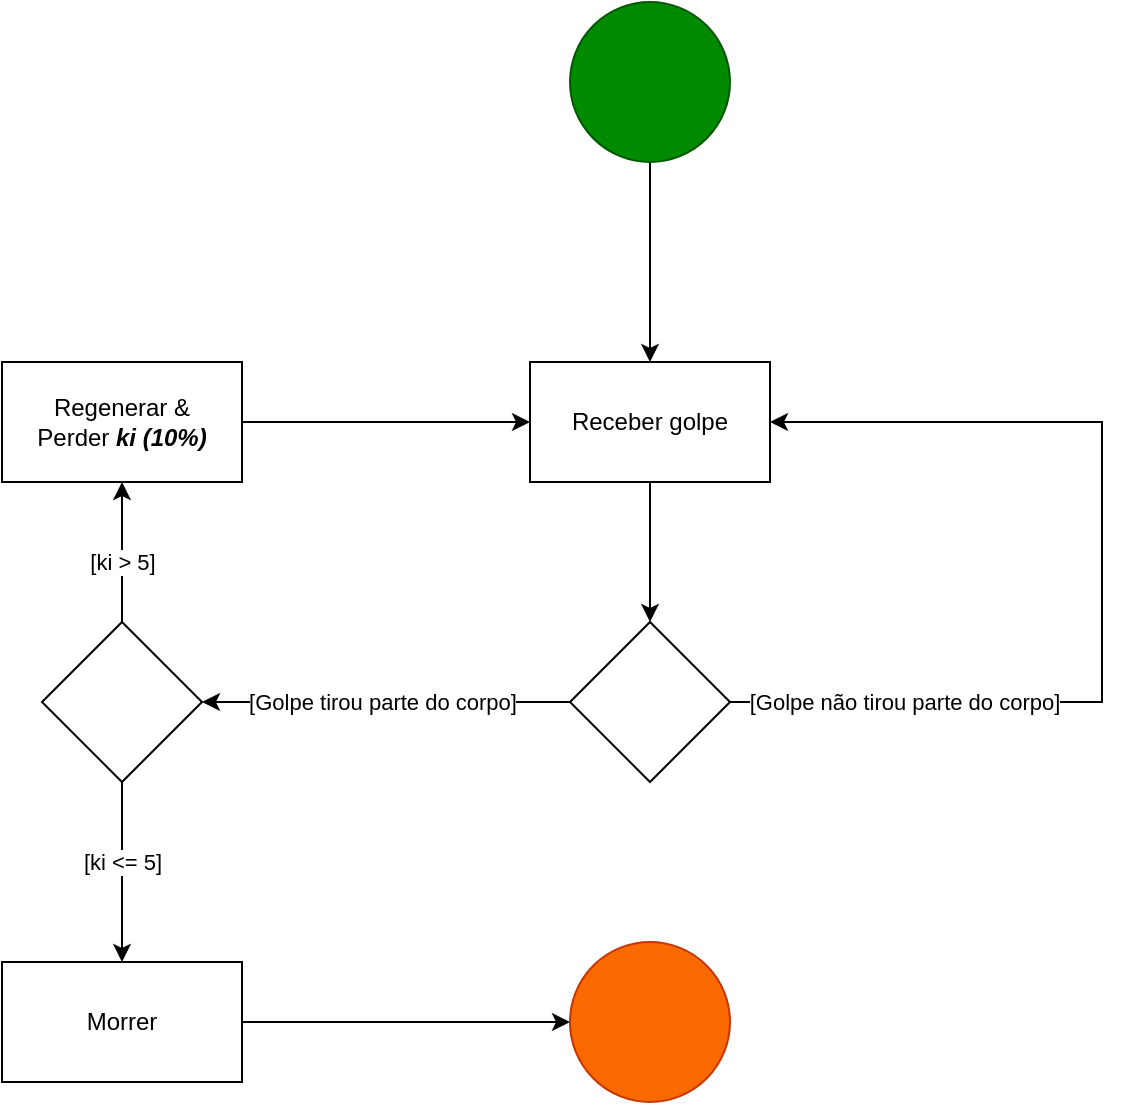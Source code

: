 <mxfile version="21.6.8" type="device" pages="3">
  <diagram name="exerc 8" id="U9uFGsw3nrmO2XLLe_0h">
    <mxGraphModel dx="1332" dy="480" grid="1" gridSize="10" guides="1" tooltips="1" connect="1" arrows="1" fold="1" page="1" pageScale="1" pageWidth="827" pageHeight="1169" math="0" shadow="0">
      <root>
        <mxCell id="0" />
        <mxCell id="1" parent="0" />
        <mxCell id="5GacxcIrV0QUZWpH4aSg-4" value="" style="edgeStyle=orthogonalEdgeStyle;rounded=0;orthogonalLoop=1;jettySize=auto;html=1;" parent="1" source="5GacxcIrV0QUZWpH4aSg-2" target="5GacxcIrV0QUZWpH4aSg-3" edge="1">
          <mxGeometry relative="1" as="geometry" />
        </mxCell>
        <mxCell id="5GacxcIrV0QUZWpH4aSg-2" value="" style="ellipse;whiteSpace=wrap;html=1;fillColor=#008a00;fontColor=#ffffff;strokeColor=#005700;" parent="1" vertex="1">
          <mxGeometry x="374" y="40" width="80" height="80" as="geometry" />
        </mxCell>
        <mxCell id="5GacxcIrV0QUZWpH4aSg-13" value="" style="edgeStyle=orthogonalEdgeStyle;rounded=0;orthogonalLoop=1;jettySize=auto;html=1;" parent="1" source="5GacxcIrV0QUZWpH4aSg-3" target="5GacxcIrV0QUZWpH4aSg-12" edge="1">
          <mxGeometry relative="1" as="geometry" />
        </mxCell>
        <mxCell id="5GacxcIrV0QUZWpH4aSg-3" value="Receber golpe" style="whiteSpace=wrap;html=1;" parent="1" vertex="1">
          <mxGeometry x="354" y="220" width="120" height="60" as="geometry" />
        </mxCell>
        <mxCell id="5GacxcIrV0QUZWpH4aSg-16" value="" style="edgeStyle=orthogonalEdgeStyle;rounded=0;orthogonalLoop=1;jettySize=auto;html=1;entryX=1;entryY=0.5;entryDx=0;entryDy=0;" parent="1" source="5GacxcIrV0QUZWpH4aSg-12" target="5GacxcIrV0QUZWpH4aSg-18" edge="1">
          <mxGeometry relative="1" as="geometry">
            <mxPoint x="200" y="390" as="targetPoint" />
          </mxGeometry>
        </mxCell>
        <mxCell id="5GacxcIrV0QUZWpH4aSg-17" value="[Golpe tirou parte do corpo]" style="edgeLabel;html=1;align=center;verticalAlign=middle;resizable=0;points=[];" parent="5GacxcIrV0QUZWpH4aSg-16" vertex="1" connectable="0">
          <mxGeometry x="0.081" y="-1" relative="1" as="geometry">
            <mxPoint x="5" y="1" as="offset" />
          </mxGeometry>
        </mxCell>
        <mxCell id="5GacxcIrV0QUZWpH4aSg-24" style="edgeStyle=orthogonalEdgeStyle;rounded=0;orthogonalLoop=1;jettySize=auto;html=1;exitX=1;exitY=0.5;exitDx=0;exitDy=0;entryX=1;entryY=0.5;entryDx=0;entryDy=0;" parent="1" source="5GacxcIrV0QUZWpH4aSg-12" target="5GacxcIrV0QUZWpH4aSg-3" edge="1">
          <mxGeometry relative="1" as="geometry">
            <Array as="points">
              <mxPoint x="640" y="390" />
              <mxPoint x="640" y="250" />
            </Array>
          </mxGeometry>
        </mxCell>
        <mxCell id="5GacxcIrV0QUZWpH4aSg-25" value="[Golpe não tirou parte do corpo]" style="edgeLabel;html=1;align=center;verticalAlign=middle;resizable=0;points=[];" parent="5GacxcIrV0QUZWpH4aSg-24" vertex="1" connectable="0">
          <mxGeometry x="-0.677" relative="1" as="geometry">
            <mxPoint x="7" as="offset" />
          </mxGeometry>
        </mxCell>
        <mxCell id="5GacxcIrV0QUZWpH4aSg-12" value="" style="rhombus;whiteSpace=wrap;html=1;" parent="1" vertex="1">
          <mxGeometry x="374" y="350" width="80" height="80" as="geometry" />
        </mxCell>
        <mxCell id="5GacxcIrV0QUZWpH4aSg-22" value="" style="edgeStyle=orthogonalEdgeStyle;rounded=0;orthogonalLoop=1;jettySize=auto;html=1;" parent="1" source="5GacxcIrV0QUZWpH4aSg-18" target="5GacxcIrV0QUZWpH4aSg-21" edge="1">
          <mxGeometry relative="1" as="geometry" />
        </mxCell>
        <mxCell id="5GacxcIrV0QUZWpH4aSg-23" value="[ki &amp;gt; 5]" style="edgeLabel;html=1;align=center;verticalAlign=middle;resizable=0;points=[];" parent="5GacxcIrV0QUZWpH4aSg-22" vertex="1" connectable="0">
          <mxGeometry x="-0.133" y="-1" relative="1" as="geometry">
            <mxPoint x="-1" as="offset" />
          </mxGeometry>
        </mxCell>
        <mxCell id="5GacxcIrV0QUZWpH4aSg-27" value="" style="edgeStyle=orthogonalEdgeStyle;rounded=0;orthogonalLoop=1;jettySize=auto;html=1;" parent="1" source="5GacxcIrV0QUZWpH4aSg-18" target="5GacxcIrV0QUZWpH4aSg-26" edge="1">
          <mxGeometry relative="1" as="geometry" />
        </mxCell>
        <mxCell id="5GacxcIrV0QUZWpH4aSg-28" value="[ki &amp;lt;= 5]" style="edgeLabel;html=1;align=center;verticalAlign=middle;resizable=0;points=[];" parent="5GacxcIrV0QUZWpH4aSg-27" vertex="1" connectable="0">
          <mxGeometry x="-0.222" y="-1" relative="1" as="geometry">
            <mxPoint x="1" y="5" as="offset" />
          </mxGeometry>
        </mxCell>
        <mxCell id="5GacxcIrV0QUZWpH4aSg-18" value="" style="rhombus;whiteSpace=wrap;html=1;" parent="1" vertex="1">
          <mxGeometry x="110" y="350" width="80" height="80" as="geometry" />
        </mxCell>
        <mxCell id="5GacxcIrV0QUZWpH4aSg-29" style="edgeStyle=orthogonalEdgeStyle;rounded=0;orthogonalLoop=1;jettySize=auto;html=1;exitX=1;exitY=0.5;exitDx=0;exitDy=0;entryX=0;entryY=0.5;entryDx=0;entryDy=0;" parent="1" source="5GacxcIrV0QUZWpH4aSg-21" target="5GacxcIrV0QUZWpH4aSg-3" edge="1">
          <mxGeometry relative="1" as="geometry" />
        </mxCell>
        <mxCell id="5GacxcIrV0QUZWpH4aSg-21" value="Regenerar &amp;amp; Perder&amp;nbsp;&lt;i&gt;&lt;b&gt;ki (10%)&lt;/b&gt;&lt;/i&gt;" style="whiteSpace=wrap;html=1;" parent="1" vertex="1">
          <mxGeometry x="90" y="220" width="120" height="60" as="geometry" />
        </mxCell>
        <mxCell id="5GacxcIrV0QUZWpH4aSg-31" value="" style="edgeStyle=orthogonalEdgeStyle;rounded=0;orthogonalLoop=1;jettySize=auto;html=1;" parent="1" source="5GacxcIrV0QUZWpH4aSg-26" target="5GacxcIrV0QUZWpH4aSg-30" edge="1">
          <mxGeometry relative="1" as="geometry" />
        </mxCell>
        <mxCell id="5GacxcIrV0QUZWpH4aSg-26" value="Morrer" style="whiteSpace=wrap;html=1;" parent="1" vertex="1">
          <mxGeometry x="90" y="520" width="120" height="60" as="geometry" />
        </mxCell>
        <mxCell id="5GacxcIrV0QUZWpH4aSg-30" value="" style="ellipse;whiteSpace=wrap;html=1;fillColor=#fa6800;fontColor=#000000;strokeColor=#C73500;" parent="1" vertex="1">
          <mxGeometry x="374" y="510" width="80" height="80" as="geometry" />
        </mxCell>
      </root>
    </mxGraphModel>
  </diagram>
  <diagram id="gc-FtxE8wfaKCQJIK6CW" name="exerc 7">
    <mxGraphModel dx="1332" dy="480" grid="1" gridSize="10" guides="1" tooltips="1" connect="1" arrows="1" fold="1" page="1" pageScale="1" pageWidth="827" pageHeight="1169" math="0" shadow="0">
      <root>
        <mxCell id="0" />
        <mxCell id="1" parent="0" />
        <mxCell id="dGKnOj-TrOt1qwUYdOFK-3" value="" style="edgeStyle=orthogonalEdgeStyle;rounded=0;orthogonalLoop=1;jettySize=auto;html=1;" parent="1" source="dGKnOj-TrOt1qwUYdOFK-1" target="dGKnOj-TrOt1qwUYdOFK-2" edge="1">
          <mxGeometry relative="1" as="geometry" />
        </mxCell>
        <mxCell id="dGKnOj-TrOt1qwUYdOFK-1" value="" style="ellipse;whiteSpace=wrap;html=1;fillColor=#008a00;fontColor=#ffffff;strokeColor=#005700;" parent="1" vertex="1">
          <mxGeometry x="374" y="20" width="80" height="80" as="geometry" />
        </mxCell>
        <mxCell id="dGKnOj-TrOt1qwUYdOFK-5" value="" style="edgeStyle=orthogonalEdgeStyle;rounded=0;orthogonalLoop=1;jettySize=auto;html=1;" parent="1" source="dGKnOj-TrOt1qwUYdOFK-2" target="dGKnOj-TrOt1qwUYdOFK-4" edge="1">
          <mxGeometry relative="1" as="geometry" />
        </mxCell>
        <mxCell id="dGKnOj-TrOt1qwUYdOFK-2" value="Ler salário&lt;br&gt;&lt;br&gt;&lt;b&gt;[salario]&lt;/b&gt;" style="whiteSpace=wrap;html=1;" parent="1" vertex="1">
          <mxGeometry x="354" y="190" width="120" height="60" as="geometry" />
        </mxCell>
        <mxCell id="dGKnOj-TrOt1qwUYdOFK-7" value="" style="edgeStyle=orthogonalEdgeStyle;rounded=0;orthogonalLoop=1;jettySize=auto;html=1;" parent="1" source="dGKnOj-TrOt1qwUYdOFK-4" target="dGKnOj-TrOt1qwUYdOFK-6" edge="1">
          <mxGeometry relative="1" as="geometry" />
        </mxCell>
        <mxCell id="dGKnOj-TrOt1qwUYdOFK-4" value="Ler valor da faculdade&lt;br&gt;&lt;br&gt;&lt;b&gt;[boleto]&lt;/b&gt;" style="whiteSpace=wrap;html=1;" parent="1" vertex="1">
          <mxGeometry x="346" y="330" width="136" height="60" as="geometry" />
        </mxCell>
        <mxCell id="dGKnOj-TrOt1qwUYdOFK-9" value="" style="edgeStyle=orthogonalEdgeStyle;rounded=0;orthogonalLoop=1;jettySize=auto;html=1;" parent="1" source="dGKnOj-TrOt1qwUYdOFK-6" target="dGKnOj-TrOt1qwUYdOFK-8" edge="1">
          <mxGeometry relative="1" as="geometry" />
        </mxCell>
        <mxCell id="dGKnOj-TrOt1qwUYdOFK-6" value="Calcular média diária&lt;br&gt;&lt;br&gt;(salario - faculdade)/30&lt;br&gt;&lt;br&gt;&lt;b&gt;[media]&lt;/b&gt;" style="whiteSpace=wrap;html=1;" parent="1" vertex="1">
          <mxGeometry x="342" y="450" width="144" height="80" as="geometry" />
        </mxCell>
        <mxCell id="dGKnOj-TrOt1qwUYdOFK-11" value="" style="edgeStyle=orthogonalEdgeStyle;rounded=0;orthogonalLoop=1;jettySize=auto;html=1;" parent="1" source="dGKnOj-TrOt1qwUYdOFK-8" target="dGKnOj-TrOt1qwUYdOFK-10" edge="1">
          <mxGeometry relative="1" as="geometry" />
        </mxCell>
        <mxCell id="dGKnOj-TrOt1qwUYdOFK-23" value="[Caso &lt;b&gt;media &amp;lt; 15]&lt;/b&gt;" style="edgeLabel;html=1;align=center;verticalAlign=middle;resizable=0;points=[];" parent="dGKnOj-TrOt1qwUYdOFK-11" vertex="1" connectable="0">
          <mxGeometry x="-0.065" y="-2" relative="1" as="geometry">
            <mxPoint y="-2" as="offset" />
          </mxGeometry>
        </mxCell>
        <mxCell id="dGKnOj-TrOt1qwUYdOFK-15" value="" style="edgeStyle=orthogonalEdgeStyle;rounded=0;orthogonalLoop=1;jettySize=auto;html=1;" parent="1" source="dGKnOj-TrOt1qwUYdOFK-8" target="dGKnOj-TrOt1qwUYdOFK-14" edge="1">
          <mxGeometry relative="1" as="geometry" />
        </mxCell>
        <mxCell id="dGKnOj-TrOt1qwUYdOFK-26" value="[Caso &lt;b&gt;media &amp;gt;=15&amp;nbsp; &amp;amp;&amp;amp; media &amp;lt;=20&lt;/b&gt;]" style="edgeLabel;html=1;align=center;verticalAlign=middle;resizable=0;points=[];" parent="dGKnOj-TrOt1qwUYdOFK-15" vertex="1" connectable="0">
          <mxGeometry x="-0.012" relative="1" as="geometry">
            <mxPoint as="offset" />
          </mxGeometry>
        </mxCell>
        <mxCell id="dGKnOj-TrOt1qwUYdOFK-18" style="edgeStyle=orthogonalEdgeStyle;rounded=0;orthogonalLoop=1;jettySize=auto;html=1;exitX=0;exitY=1;exitDx=0;exitDy=0;entryX=1;entryY=0.5;entryDx=0;entryDy=0;" parent="1" source="dGKnOj-TrOt1qwUYdOFK-8" target="dGKnOj-TrOt1qwUYdOFK-12" edge="1">
          <mxGeometry relative="1" as="geometry">
            <Array as="points">
              <mxPoint x="394" y="790" />
            </Array>
          </mxGeometry>
        </mxCell>
        <mxCell id="dGKnOj-TrOt1qwUYdOFK-27" value="[Caso &lt;b&gt;media &amp;gt;20 &amp;amp;&amp;amp; media &amp;lt;25&lt;/b&gt;]" style="edgeLabel;html=1;align=center;verticalAlign=middle;resizable=0;points=[];" parent="dGKnOj-TrOt1qwUYdOFK-18" vertex="1" connectable="0">
          <mxGeometry x="0.415" y="-2" relative="1" as="geometry">
            <mxPoint as="offset" />
          </mxGeometry>
        </mxCell>
        <mxCell id="dGKnOj-TrOt1qwUYdOFK-19" style="edgeStyle=orthogonalEdgeStyle;rounded=0;orthogonalLoop=1;jettySize=auto;html=1;exitX=1;exitY=1;exitDx=0;exitDy=0;entryX=0;entryY=0.5;entryDx=0;entryDy=0;" parent="1" source="dGKnOj-TrOt1qwUYdOFK-8" target="dGKnOj-TrOt1qwUYdOFK-16" edge="1">
          <mxGeometry relative="1" as="geometry">
            <Array as="points">
              <mxPoint x="434" y="790" />
            </Array>
          </mxGeometry>
        </mxCell>
        <mxCell id="dGKnOj-TrOt1qwUYdOFK-28" value="[Caso &lt;b&gt;media &amp;gt;=25 &amp;amp;&amp;amp; media &amp;lt;=30&lt;/b&gt;]" style="edgeLabel;html=1;align=center;verticalAlign=middle;resizable=0;points=[];" parent="dGKnOj-TrOt1qwUYdOFK-19" vertex="1" connectable="0">
          <mxGeometry x="0.272" y="2" relative="1" as="geometry">
            <mxPoint x="16" as="offset" />
          </mxGeometry>
        </mxCell>
        <mxCell id="dGKnOj-TrOt1qwUYdOFK-30" style="edgeStyle=orthogonalEdgeStyle;rounded=0;orthogonalLoop=1;jettySize=auto;html=1;exitX=0.5;exitY=1;exitDx=0;exitDy=0;entryX=0.5;entryY=0;entryDx=0;entryDy=0;" parent="1" source="dGKnOj-TrOt1qwUYdOFK-8" target="dGKnOj-TrOt1qwUYdOFK-29" edge="1">
          <mxGeometry relative="1" as="geometry" />
        </mxCell>
        <mxCell id="7to-F0lRh35ZkX9KQ-D5-1" value="[Caso media &amp;gt; 30]" style="edgeLabel;html=1;align=center;verticalAlign=middle;resizable=0;points=[];" parent="dGKnOj-TrOt1qwUYdOFK-30" vertex="1" connectable="0">
          <mxGeometry x="0.609" y="3" relative="1" as="geometry">
            <mxPoint as="offset" />
          </mxGeometry>
        </mxCell>
        <mxCell id="dGKnOj-TrOt1qwUYdOFK-8" value="" style="rhombus;whiteSpace=wrap;html=1;" parent="1" vertex="1">
          <mxGeometry x="374" y="600" width="80" height="80" as="geometry" />
        </mxCell>
        <mxCell id="dGKnOj-TrOt1qwUYdOFK-32" style="edgeStyle=orthogonalEdgeStyle;rounded=0;orthogonalLoop=1;jettySize=auto;html=1;exitX=1;exitY=0.5;exitDx=0;exitDy=0;entryX=1;entryY=0.5;entryDx=0;entryDy=0;" parent="1" source="dGKnOj-TrOt1qwUYdOFK-10" target="dGKnOj-TrOt1qwUYdOFK-31" edge="1">
          <mxGeometry relative="1" as="geometry" />
        </mxCell>
        <mxCell id="dGKnOj-TrOt1qwUYdOFK-10" value="Exibir&amp;nbsp;“#controletotal”&lt;span style=&quot;box-sizing: border-box; font-family: &amp;quot;Exo 2&amp;quot;, Barlow; color: rgb(3, 27, 78); font-size: 14px; text-align: left; background-color: rgb(255, 255, 255);&quot; data-ccp-props=&quot;{&amp;quot;201341983&amp;quot;:0,&amp;quot;335559739&amp;quot;:120,&amp;quot;335559740&amp;quot;:276}&quot;&gt;&amp;nbsp;&lt;/span&gt;" style="whiteSpace=wrap;html=1;" parent="1" vertex="1">
          <mxGeometry x="640" y="610" width="130" height="60" as="geometry" />
        </mxCell>
        <mxCell id="dGKnOj-TrOt1qwUYdOFK-36" style="edgeStyle=orthogonalEdgeStyle;rounded=0;orthogonalLoop=1;jettySize=auto;html=1;exitX=0.5;exitY=1;exitDx=0;exitDy=0;entryX=0;entryY=0.35;entryDx=0;entryDy=0;entryPerimeter=0;" parent="1" source="dGKnOj-TrOt1qwUYdOFK-12" target="dGKnOj-TrOt1qwUYdOFK-31" edge="1">
          <mxGeometry relative="1" as="geometry" />
        </mxCell>
        <mxCell id="dGKnOj-TrOt1qwUYdOFK-12" value="Exibir&lt;br&gt;“#cinemanamorada”&lt;span style=&quot;box-sizing: border-box; font-family: &amp;quot;Exo 2&amp;quot;, Barlow; color: rgb(3, 27, 78); font-size: 14px; text-align: left; background-color: rgb(255, 255, 255);&quot; data-ccp-props=&quot;{&amp;quot;201341983&amp;quot;:0,&amp;quot;335559739&amp;quot;:120,&amp;quot;335559740&amp;quot;:276}&quot;&gt;&amp;nbsp;&lt;/span&gt;" style="whiteSpace=wrap;html=1;" parent="1" vertex="1">
          <mxGeometry x="45" y="760" width="120" height="60" as="geometry" />
        </mxCell>
        <mxCell id="dGKnOj-TrOt1qwUYdOFK-35" style="edgeStyle=orthogonalEdgeStyle;rounded=0;orthogonalLoop=1;jettySize=auto;html=1;exitX=0;exitY=0.5;exitDx=0;exitDy=0;entryX=0;entryY=0.5;entryDx=0;entryDy=0;" parent="1" source="dGKnOj-TrOt1qwUYdOFK-14" target="dGKnOj-TrOt1qwUYdOFK-31" edge="1">
          <mxGeometry relative="1" as="geometry" />
        </mxCell>
        <mxCell id="dGKnOj-TrOt1qwUYdOFK-14" value="Exibir&lt;br&gt;“#ragazzonosabado”&lt;span style=&quot;box-sizing: border-box; font-family: &amp;quot;Exo 2&amp;quot;, Barlow; color: rgb(3, 27, 78); font-size: 14px; text-align: left; background-color: rgb(255, 255, 255);&quot; data-ccp-props=&quot;{&amp;quot;201341983&amp;quot;:0,&amp;quot;335559739&amp;quot;:120,&amp;quot;335559740&amp;quot;:276}&quot;&gt;&amp;nbsp;&lt;/span&gt;" style="whiteSpace=wrap;html=1;" parent="1" vertex="1">
          <mxGeometry x="40" y="610" width="130" height="60" as="geometry" />
        </mxCell>
        <mxCell id="dGKnOj-TrOt1qwUYdOFK-33" style="edgeStyle=orthogonalEdgeStyle;rounded=0;orthogonalLoop=1;jettySize=auto;html=1;exitX=0.5;exitY=1;exitDx=0;exitDy=0;entryX=0.988;entryY=0.338;entryDx=0;entryDy=0;entryPerimeter=0;" parent="1" source="dGKnOj-TrOt1qwUYdOFK-16" target="dGKnOj-TrOt1qwUYdOFK-31" edge="1">
          <mxGeometry relative="1" as="geometry" />
        </mxCell>
        <mxCell id="dGKnOj-TrOt1qwUYdOFK-16" value="Exibir&amp;nbsp;&lt;br&gt;“#novogame”&lt;span style=&quot;box-sizing: border-box; font-family: &amp;quot;Exo 2&amp;quot;, Barlow; color: rgb(3, 27, 78); font-size: 14px; text-align: left; background-color: rgb(255, 255, 255);&quot; data-ccp-props=&quot;{&amp;quot;201341983&amp;quot;:0,&amp;quot;335559739&amp;quot;:120,&amp;quot;335559740&amp;quot;:276}&quot;&gt;&amp;nbsp;&lt;/span&gt;" style="whiteSpace=wrap;html=1;" parent="1" vertex="1">
          <mxGeometry x="650" y="760" width="120" height="60" as="geometry" />
        </mxCell>
        <mxCell id="dGKnOj-TrOt1qwUYdOFK-34" style="edgeStyle=orthogonalEdgeStyle;rounded=0;orthogonalLoop=1;jettySize=auto;html=1;exitX=0.5;exitY=1;exitDx=0;exitDy=0;entryX=0.5;entryY=0;entryDx=0;entryDy=0;" parent="1" source="dGKnOj-TrOt1qwUYdOFK-29" target="dGKnOj-TrOt1qwUYdOFK-31" edge="1">
          <mxGeometry relative="1" as="geometry" />
        </mxCell>
        <mxCell id="dGKnOj-TrOt1qwUYdOFK-29" value="Exibir&lt;br&gt;“#tobonito”&lt;span style=&quot;box-sizing: border-box; font-family: &amp;quot;Exo 2&amp;quot;, Barlow; color: rgb(3, 27, 78); font-size: 14px; text-align: left; background-color: rgb(255, 255, 255);&quot; data-ccp-props=&quot;{&amp;quot;201341983&amp;quot;:0,&amp;quot;335559739&amp;quot;:120,&amp;quot;335559740&amp;quot;:276}&quot;&gt;&amp;nbsp;&lt;/span&gt;" style="whiteSpace=wrap;html=1;" parent="1" vertex="1">
          <mxGeometry x="354" y="900" width="120" height="60" as="geometry" />
        </mxCell>
        <mxCell id="dGKnOj-TrOt1qwUYdOFK-31" value="" style="ellipse;whiteSpace=wrap;html=1;fillColor=#fa6800;fontColor=#000000;strokeColor=#C73500;" parent="1" vertex="1">
          <mxGeometry x="374" y="990" width="80" height="80" as="geometry" />
        </mxCell>
      </root>
    </mxGraphModel>
  </diagram>
  <diagram id="s30xFYEBHVhMNdu9FqXy" name="exerc 9">
    <mxGraphModel dx="880" dy="446" grid="1" gridSize="10" guides="1" tooltips="1" connect="1" arrows="1" fold="1" page="1" pageScale="1" pageWidth="827" pageHeight="1169" math="0" shadow="0">
      <root>
        <mxCell id="0" />
        <mxCell id="1" parent="0" />
        <mxCell id="0FrimoAEe9XF9UaPfHPQ-3" value="" style="edgeStyle=orthogonalEdgeStyle;rounded=0;orthogonalLoop=1;jettySize=auto;html=1;" parent="1" source="0FrimoAEe9XF9UaPfHPQ-1" target="0FrimoAEe9XF9UaPfHPQ-2" edge="1">
          <mxGeometry relative="1" as="geometry" />
        </mxCell>
        <mxCell id="0FrimoAEe9XF9UaPfHPQ-1" value="" style="ellipse;whiteSpace=wrap;html=1;fillColor=#008a00;fontColor=#ffffff;strokeColor=#005700;" parent="1" vertex="1">
          <mxGeometry x="340" y="40" width="80" height="80" as="geometry" />
        </mxCell>
        <mxCell id="0FrimoAEe9XF9UaPfHPQ-5" value="" style="edgeStyle=orthogonalEdgeStyle;rounded=0;orthogonalLoop=1;jettySize=auto;html=1;" parent="1" source="0FrimoAEe9XF9UaPfHPQ-2" target="0FrimoAEe9XF9UaPfHPQ-4" edge="1">
          <mxGeometry relative="1" as="geometry" />
        </mxCell>
        <mxCell id="0FrimoAEe9XF9UaPfHPQ-2" value="Receber primeira nota&lt;br&gt;&lt;br&gt;&lt;b&gt;[nota1]&lt;/b&gt;" style="whiteSpace=wrap;html=1;" parent="1" vertex="1">
          <mxGeometry x="320" y="210" width="120" height="60" as="geometry" />
        </mxCell>
        <mxCell id="0FrimoAEe9XF9UaPfHPQ-10" value="" style="edgeStyle=orthogonalEdgeStyle;rounded=0;orthogonalLoop=1;jettySize=auto;html=1;" parent="1" source="0FrimoAEe9XF9UaPfHPQ-4" target="0FrimoAEe9XF9UaPfHPQ-9" edge="1">
          <mxGeometry relative="1" as="geometry" />
        </mxCell>
        <mxCell id="0FrimoAEe9XF9UaPfHPQ-4" value="Receber segunda nota&lt;br&gt;&lt;br&gt;&lt;b&gt;[nota2]&lt;/b&gt;" style="whiteSpace=wrap;html=1;" parent="1" vertex="1">
          <mxGeometry x="320" y="350" width="120" height="60" as="geometry" />
        </mxCell>
        <mxCell id="0FrimoAEe9XF9UaPfHPQ-11" style="edgeStyle=orthogonalEdgeStyle;rounded=0;orthogonalLoop=1;jettySize=auto;html=1;exitX=1;exitY=0.5;exitDx=0;exitDy=0;entryX=1;entryY=0.5;entryDx=0;entryDy=0;" parent="1" edge="1">
          <mxGeometry relative="1" as="geometry">
            <mxPoint x="421" y="520" as="sourcePoint" />
            <mxPoint x="441" y="240" as="targetPoint" />
            <Array as="points">
              <mxPoint x="641" y="520" />
              <mxPoint x="641" y="240" />
            </Array>
          </mxGeometry>
        </mxCell>
        <mxCell id="0FrimoAEe9XF9UaPfHPQ-13" value="[Caso &lt;b&gt;nota1 &amp;lt; 0 &amp;amp;&amp;amp; nota1 &amp;gt;10]&lt;/b&gt;" style="edgeLabel;html=1;align=center;verticalAlign=middle;resizable=0;points=[];" parent="0FrimoAEe9XF9UaPfHPQ-11" vertex="1" connectable="0">
          <mxGeometry x="0.839" y="2" relative="1" as="geometry">
            <mxPoint x="44" y="-2" as="offset" />
          </mxGeometry>
        </mxCell>
        <mxCell id="0FrimoAEe9XF9UaPfHPQ-14" style="edgeStyle=orthogonalEdgeStyle;rounded=0;orthogonalLoop=1;jettySize=auto;html=1;exitX=0;exitY=0.5;exitDx=0;exitDy=0;entryX=0;entryY=0.5;entryDx=0;entryDy=0;" parent="1" source="0FrimoAEe9XF9UaPfHPQ-9" target="0FrimoAEe9XF9UaPfHPQ-4" edge="1">
          <mxGeometry relative="1" as="geometry">
            <Array as="points">
              <mxPoint x="140" y="520" />
              <mxPoint x="140" y="380" />
            </Array>
          </mxGeometry>
        </mxCell>
        <mxCell id="0FrimoAEe9XF9UaPfHPQ-16" value="[Caso&amp;nbsp;&lt;b style=&quot;border-color: var(--border-color);&quot;&gt;nota2 &amp;lt; 0 &amp;amp;&amp;amp; nota2 &amp;gt;10]&lt;/b&gt;" style="edgeLabel;html=1;align=center;verticalAlign=middle;resizable=0;points=[];" parent="0FrimoAEe9XF9UaPfHPQ-14" vertex="1" connectable="0">
          <mxGeometry x="0.695" y="1" relative="1" as="geometry">
            <mxPoint x="-11" y="1" as="offset" />
          </mxGeometry>
        </mxCell>
        <mxCell id="0FrimoAEe9XF9UaPfHPQ-18" value="" style="edgeStyle=orthogonalEdgeStyle;rounded=0;orthogonalLoop=1;jettySize=auto;html=1;" parent="1" source="0FrimoAEe9XF9UaPfHPQ-9" target="0FrimoAEe9XF9UaPfHPQ-17" edge="1">
          <mxGeometry relative="1" as="geometry" />
        </mxCell>
        <mxCell id="qA0FWXShzppHcbSahXLX-5" value="[Caso nota1 &amp;amp;&amp;amp; nota2 válidos]" style="edgeLabel;html=1;align=center;verticalAlign=middle;resizable=0;points=[];" parent="0FrimoAEe9XF9UaPfHPQ-18" vertex="1" connectable="0">
          <mxGeometry x="-0.133" relative="1" as="geometry">
            <mxPoint as="offset" />
          </mxGeometry>
        </mxCell>
        <mxCell id="0FrimoAEe9XF9UaPfHPQ-9" value="" style="rhombus;whiteSpace=wrap;html=1;" parent="1" vertex="1">
          <mxGeometry x="340" y="480" width="80" height="80" as="geometry" />
        </mxCell>
        <mxCell id="qA0FWXShzppHcbSahXLX-2" value="" style="edgeStyle=orthogonalEdgeStyle;rounded=0;orthogonalLoop=1;jettySize=auto;html=1;" parent="1" source="0FrimoAEe9XF9UaPfHPQ-17" target="qA0FWXShzppHcbSahXLX-1" edge="1">
          <mxGeometry relative="1" as="geometry" />
        </mxCell>
        <mxCell id="0FrimoAEe9XF9UaPfHPQ-17" value="Receber frequência&lt;br&gt;&lt;br&gt;&lt;b&gt;[freq]&lt;/b&gt;" style="whiteSpace=wrap;html=1;" parent="1" vertex="1">
          <mxGeometry x="320" y="650" width="120" height="60" as="geometry" />
        </mxCell>
        <mxCell id="qA0FWXShzppHcbSahXLX-3" style="edgeStyle=orthogonalEdgeStyle;rounded=0;orthogonalLoop=1;jettySize=auto;html=1;exitX=1;exitY=0.5;exitDx=0;exitDy=0;entryX=1;entryY=0.5;entryDx=0;entryDy=0;" parent="1" source="qA0FWXShzppHcbSahXLX-1" target="0FrimoAEe9XF9UaPfHPQ-17" edge="1">
          <mxGeometry relative="1" as="geometry">
            <Array as="points">
              <mxPoint x="620" y="820" />
              <mxPoint x="620" y="680" />
            </Array>
          </mxGeometry>
        </mxCell>
        <mxCell id="qA0FWXShzppHcbSahXLX-4" value="[Caso &lt;b&gt;freq &amp;lt; 0 &amp;amp;&amp;amp; freq &amp;gt; 100&lt;/b&gt;]" style="edgeLabel;html=1;align=center;verticalAlign=middle;resizable=0;points=[];" parent="qA0FWXShzppHcbSahXLX-3" vertex="1" connectable="0">
          <mxGeometry x="0.796" y="-1" relative="1" as="geometry">
            <mxPoint x="37" y="1" as="offset" />
          </mxGeometry>
        </mxCell>
        <mxCell id="qA0FWXShzppHcbSahXLX-7" value="" style="edgeStyle=orthogonalEdgeStyle;rounded=0;orthogonalLoop=1;jettySize=auto;html=1;" parent="1" source="qA0FWXShzppHcbSahXLX-1" target="qA0FWXShzppHcbSahXLX-6" edge="1">
          <mxGeometry relative="1" as="geometry">
            <Array as="points">
              <mxPoint x="80" y="820" />
            </Array>
          </mxGeometry>
        </mxCell>
        <mxCell id="qA0FWXShzppHcbSahXLX-8" value="[Caso freq válida]" style="edgeLabel;html=1;align=center;verticalAlign=middle;resizable=0;points=[];" parent="qA0FWXShzppHcbSahXLX-7" vertex="1" connectable="0">
          <mxGeometry x="-0.089" y="-1" relative="1" as="geometry">
            <mxPoint as="offset" />
          </mxGeometry>
        </mxCell>
        <mxCell id="qA0FWXShzppHcbSahXLX-1" value="" style="rhombus;whiteSpace=wrap;html=1;" parent="1" vertex="1">
          <mxGeometry x="340" y="780" width="80" height="80" as="geometry" />
        </mxCell>
        <mxCell id="qA0FWXShzppHcbSahXLX-10" value="" style="edgeStyle=orthogonalEdgeStyle;rounded=0;orthogonalLoop=1;jettySize=auto;html=1;" parent="1" source="qA0FWXShzppHcbSahXLX-6" target="qA0FWXShzppHcbSahXLX-9" edge="1">
          <mxGeometry relative="1" as="geometry" />
        </mxCell>
        <mxCell id="qA0FWXShzppHcbSahXLX-6" value="Calcular média&lt;br&gt;&lt;br&gt;(nota1 + nota2)/2&lt;br&gt;&lt;br&gt;&lt;b&gt;[media]&lt;/b&gt;" style="whiteSpace=wrap;html=1;" parent="1" vertex="1">
          <mxGeometry x="20" y="980" width="120" height="90" as="geometry" />
        </mxCell>
        <mxCell id="qA0FWXShzppHcbSahXLX-12" value="" style="edgeStyle=orthogonalEdgeStyle;rounded=0;orthogonalLoop=1;jettySize=auto;html=1;" parent="1" source="qA0FWXShzppHcbSahXLX-9" target="qA0FWXShzppHcbSahXLX-11" edge="1">
          <mxGeometry relative="1" as="geometry" />
        </mxCell>
        <mxCell id="qA0FWXShzppHcbSahXLX-13" value="[Caso media &amp;gt;= 6 &amp;amp;&amp;amp; freq &amp;gt;=70]" style="edgeLabel;html=1;align=center;verticalAlign=middle;resizable=0;points=[];" parent="qA0FWXShzppHcbSahXLX-12" vertex="1" connectable="0">
          <mxGeometry x="-0.168" y="2" relative="1" as="geometry">
            <mxPoint x="21" y="2" as="offset" />
          </mxGeometry>
        </mxCell>
        <mxCell id="EY5WGtaOUp1zKnzpAjSC-4" style="edgeStyle=orthogonalEdgeStyle;rounded=0;orthogonalLoop=1;jettySize=auto;html=1;exitX=0.5;exitY=1;exitDx=0;exitDy=0;entryX=0;entryY=0.5;entryDx=0;entryDy=0;" parent="1" source="qA0FWXShzppHcbSahXLX-9" target="EY5WGtaOUp1zKnzpAjSC-2" edge="1">
          <mxGeometry relative="1" as="geometry" />
        </mxCell>
        <mxCell id="EY5WGtaOUp1zKnzpAjSC-6" value="[Caso media &amp;lt; 6 || freq &amp;lt;70]" style="edgeLabel;html=1;align=center;verticalAlign=middle;resizable=0;points=[];" parent="EY5WGtaOUp1zKnzpAjSC-4" vertex="1" connectable="0">
          <mxGeometry x="0.253" y="-2" relative="1" as="geometry">
            <mxPoint as="offset" />
          </mxGeometry>
        </mxCell>
        <mxCell id="qA0FWXShzppHcbSahXLX-9" value="" style="rhombus;whiteSpace=wrap;html=1;" parent="1" vertex="1">
          <mxGeometry x="180" y="985" width="80" height="80" as="geometry" />
        </mxCell>
        <mxCell id="EY5WGtaOUp1zKnzpAjSC-11" style="edgeStyle=orthogonalEdgeStyle;rounded=0;orthogonalLoop=1;jettySize=auto;html=1;exitX=1;exitY=0.5;exitDx=0;exitDy=0;entryX=0;entryY=0.5;entryDx=0;entryDy=0;" parent="1" source="qA0FWXShzppHcbSahXLX-11" target="EY5WGtaOUp1zKnzpAjSC-10" edge="1">
          <mxGeometry relative="1" as="geometry" />
        </mxCell>
        <mxCell id="qA0FWXShzppHcbSahXLX-11" value="Exibir&lt;br&gt;&quot;Parabéns, aprovado&quot;" style="whiteSpace=wrap;html=1;" parent="1" vertex="1">
          <mxGeometry x="470" y="995" width="120" height="60" as="geometry" />
        </mxCell>
        <mxCell id="EY5WGtaOUp1zKnzpAjSC-12" style="edgeStyle=orthogonalEdgeStyle;rounded=0;orthogonalLoop=1;jettySize=auto;html=1;exitX=1;exitY=0.5;exitDx=0;exitDy=0;entryX=0.25;entryY=1;entryDx=0;entryDy=0;" parent="1" source="EY5WGtaOUp1zKnzpAjSC-2" target="EY5WGtaOUp1zKnzpAjSC-10" edge="1">
          <mxGeometry relative="1" as="geometry" />
        </mxCell>
        <mxCell id="EY5WGtaOUp1zKnzpAjSC-2" value="Exibir&lt;br&gt;&quot;Infelizmente, reprovado&quot;" style="whiteSpace=wrap;html=1;" parent="1" vertex="1">
          <mxGeometry x="460" y="1100" width="140" height="60" as="geometry" />
        </mxCell>
        <mxCell id="EY5WGtaOUp1zKnzpAjSC-7" value="" style="ellipse;whiteSpace=wrap;html=1;fillColor=#fa6800;fontColor=#000000;strokeColor=#C73500;" parent="1" vertex="1">
          <mxGeometry x="890" y="995" width="80" height="80" as="geometry" />
        </mxCell>
        <mxCell id="EY5WGtaOUp1zKnzpAjSC-14" value="" style="edgeStyle=orthogonalEdgeStyle;rounded=0;orthogonalLoop=1;jettySize=auto;html=1;" parent="1" source="EY5WGtaOUp1zKnzpAjSC-10" target="EY5WGtaOUp1zKnzpAjSC-13" edge="1">
          <mxGeometry relative="1" as="geometry" />
        </mxCell>
        <mxCell id="EY5WGtaOUp1zKnzpAjSC-10" value="Exibir&lt;br&gt;&quot;Será cadastrado um novo aluno?&quot;" style="whiteSpace=wrap;html=1;" parent="1" vertex="1">
          <mxGeometry x="660" y="950" width="140" height="60" as="geometry" />
        </mxCell>
        <mxCell id="EY5WGtaOUp1zKnzpAjSC-16" value="" style="edgeStyle=orthogonalEdgeStyle;rounded=0;orthogonalLoop=1;jettySize=auto;html=1;" parent="1" source="EY5WGtaOUp1zKnzpAjSC-13" target="EY5WGtaOUp1zKnzpAjSC-15" edge="1">
          <mxGeometry relative="1" as="geometry" />
        </mxCell>
        <mxCell id="EY5WGtaOUp1zKnzpAjSC-13" value="Ler resposta&lt;br&gt;&lt;br&gt;&lt;b&gt;[res]&lt;/b&gt;" style="whiteSpace=wrap;html=1;" parent="1" vertex="1">
          <mxGeometry x="670" y="850" width="120" height="60" as="geometry" />
        </mxCell>
        <mxCell id="EY5WGtaOUp1zKnzpAjSC-17" style="edgeStyle=orthogonalEdgeStyle;rounded=0;orthogonalLoop=1;jettySize=auto;html=1;exitX=0.5;exitY=1;exitDx=0;exitDy=0;" parent="1" source="EY5WGtaOUp1zKnzpAjSC-15" target="EY5WGtaOUp1zKnzpAjSC-7" edge="1">
          <mxGeometry relative="1" as="geometry" />
        </mxCell>
        <mxCell id="EY5WGtaOUp1zKnzpAjSC-18" value="[Caso &lt;b&gt;res&lt;/b&gt;&amp;nbsp;!= &quot;sim&quot;]" style="edgeLabel;html=1;align=center;verticalAlign=middle;resizable=0;points=[];" parent="EY5WGtaOUp1zKnzpAjSC-17" vertex="1" connectable="0">
          <mxGeometry x="-0.12" y="-1" relative="1" as="geometry">
            <mxPoint as="offset" />
          </mxGeometry>
        </mxCell>
        <mxCell id="EY5WGtaOUp1zKnzpAjSC-19" style="edgeStyle=orthogonalEdgeStyle;rounded=0;orthogonalLoop=1;jettySize=auto;html=1;exitX=0.5;exitY=0;exitDx=0;exitDy=0;entryX=1;entryY=0.5;entryDx=0;entryDy=0;" parent="1" source="EY5WGtaOUp1zKnzpAjSC-15" target="0FrimoAEe9XF9UaPfHPQ-1" edge="1">
          <mxGeometry relative="1" as="geometry" />
        </mxCell>
        <mxCell id="EY5WGtaOUp1zKnzpAjSC-20" value="[Caso &lt;b&gt;res&lt;/b&gt;&amp;nbsp;= &quot;sim&quot;]" style="edgeLabel;html=1;align=center;verticalAlign=middle;resizable=0;points=[];" parent="EY5WGtaOUp1zKnzpAjSC-19" vertex="1" connectable="0">
          <mxGeometry x="-0.931" y="-1" relative="1" as="geometry">
            <mxPoint as="offset" />
          </mxGeometry>
        </mxCell>
        <mxCell id="EY5WGtaOUp1zKnzpAjSC-15" value="" style="rhombus;whiteSpace=wrap;html=1;" parent="1" vertex="1">
          <mxGeometry x="890" y="840" width="80" height="80" as="geometry" />
        </mxCell>
      </root>
    </mxGraphModel>
  </diagram>
</mxfile>
